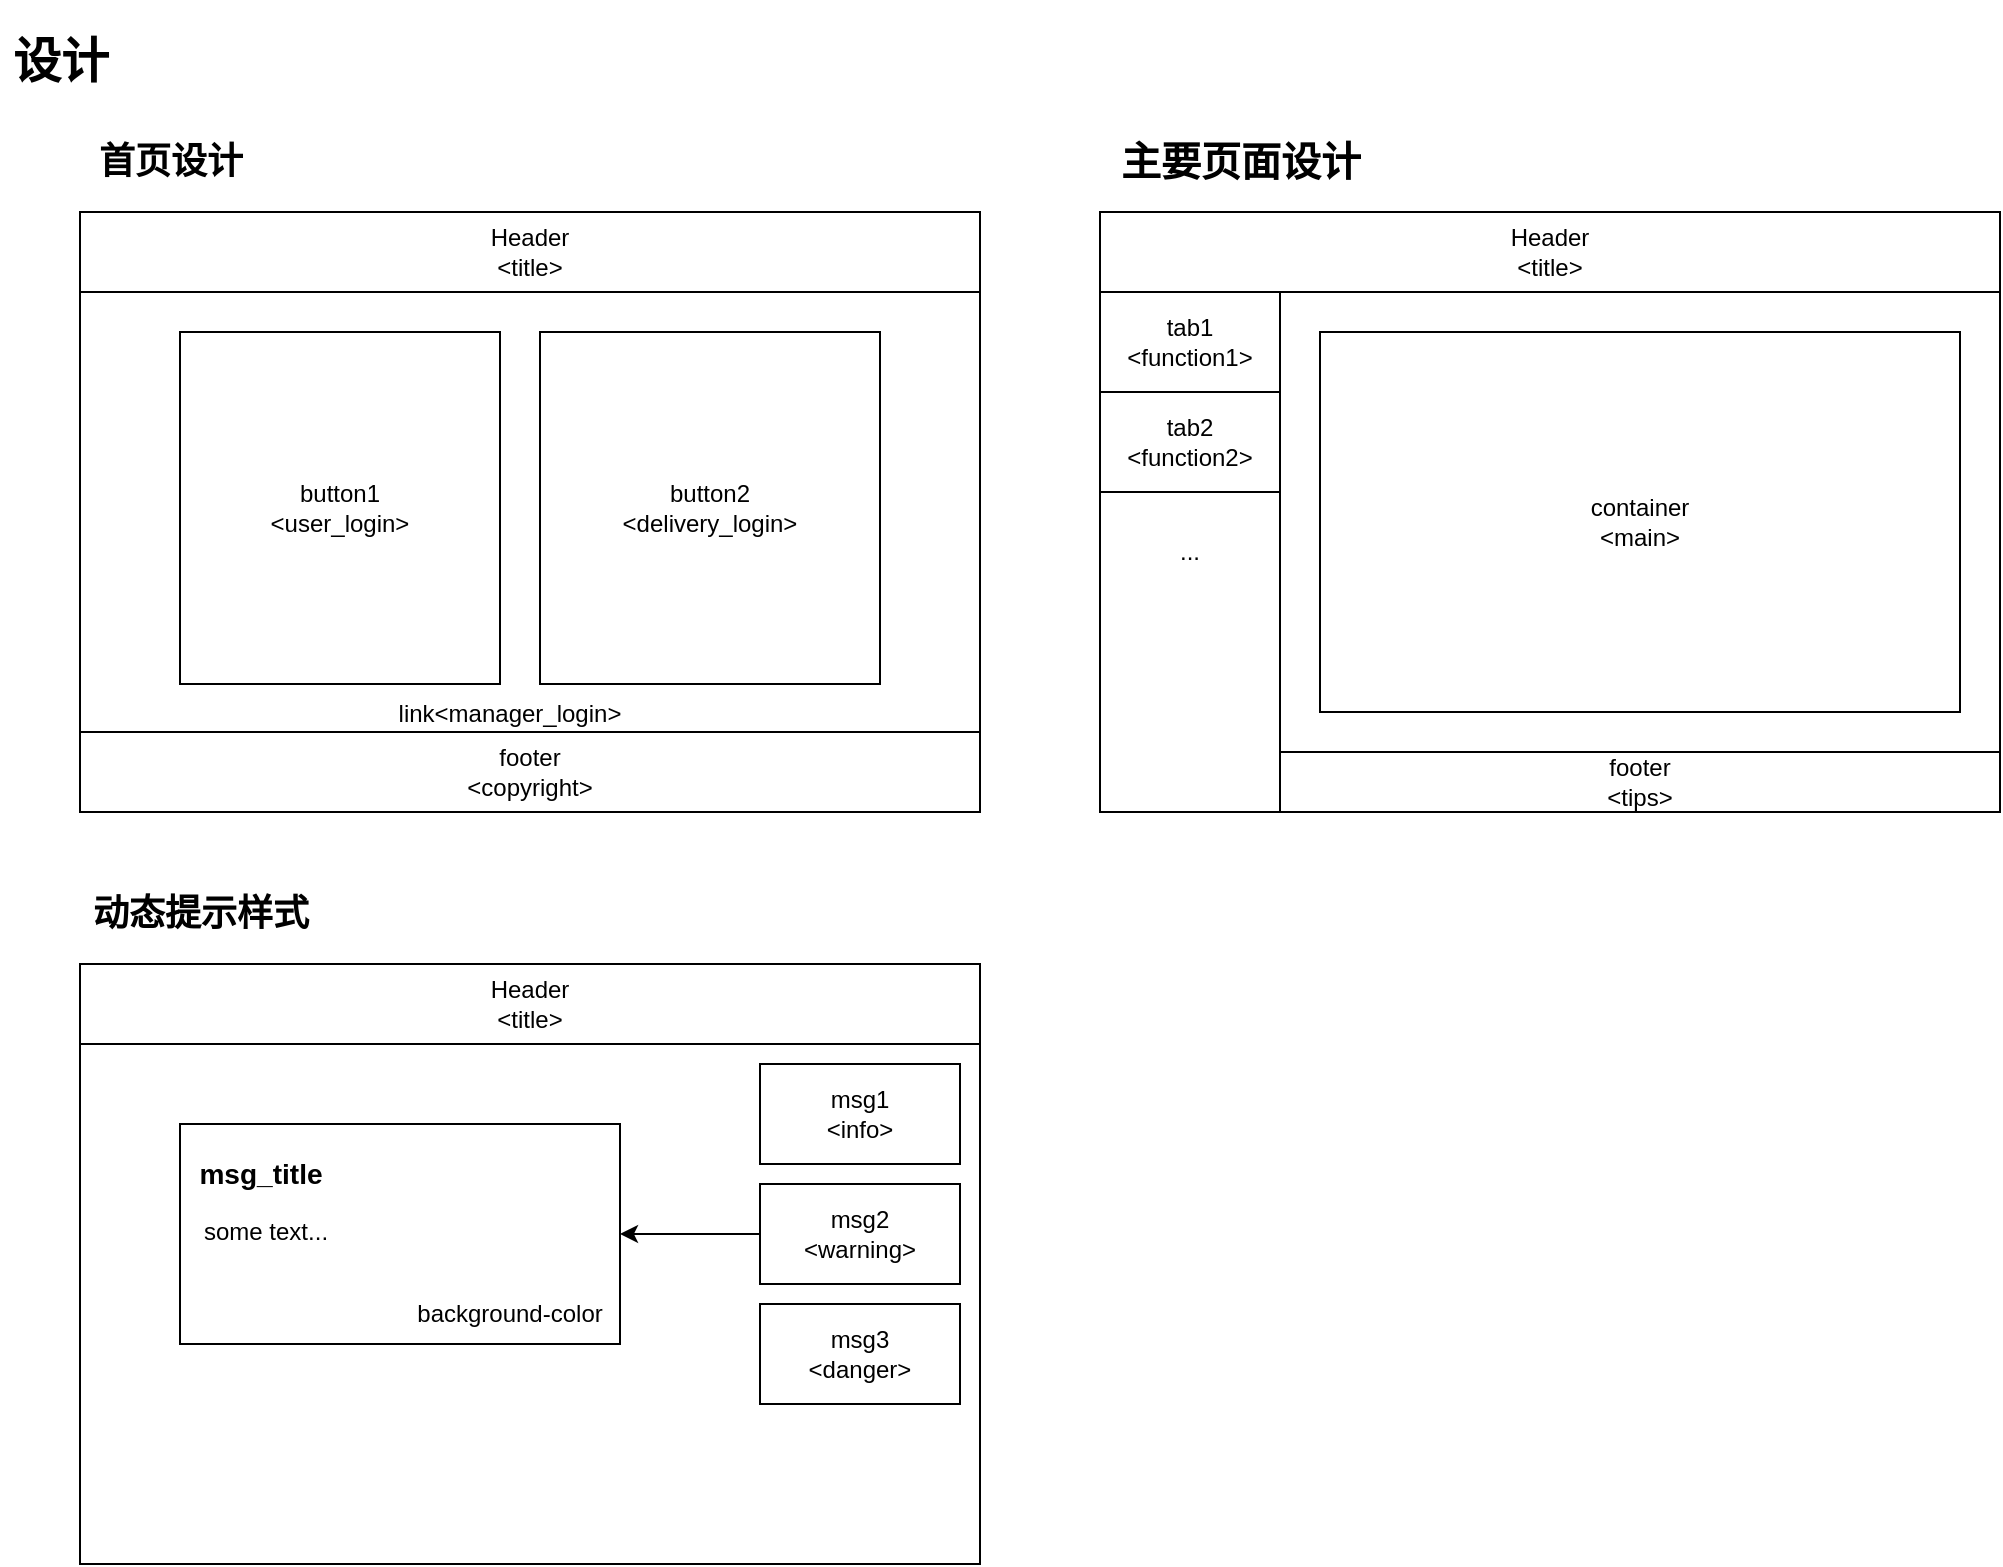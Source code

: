 <mxfile>
    <diagram id="z1dAxJCMQBBYWw2ve44u" name="第 1 页">
        <mxGraphModel dx="690" dy="567" grid="1" gridSize="10" guides="1" tooltips="1" connect="1" arrows="1" fold="1" page="1" pageScale="1" pageWidth="1169" pageHeight="827" math="0" shadow="0">
            <root>
                <mxCell id="0"/>
                <mxCell id="1" parent="0"/>
                <mxCell id="2" value="" style="rounded=0;whiteSpace=wrap;html=1;" parent="1" vertex="1">
                    <mxGeometry x="590" y="114" width="450" height="300" as="geometry"/>
                </mxCell>
                <mxCell id="3" value="Header&lt;br&gt;&amp;lt;title&amp;gt;" style="rounded=0;whiteSpace=wrap;html=1;" parent="1" vertex="1">
                    <mxGeometry x="590" y="114" width="450" height="40" as="geometry"/>
                </mxCell>
                <mxCell id="4" value="..." style="rounded=0;whiteSpace=wrap;html=1;" parent="1" vertex="1">
                    <mxGeometry x="590" y="154" width="90" height="260" as="geometry"/>
                </mxCell>
                <mxCell id="5" value="tab1&lt;br&gt;&amp;lt;function1&amp;gt;" style="rounded=0;whiteSpace=wrap;html=1;" parent="1" vertex="1">
                    <mxGeometry x="590" y="154" width="90" height="50" as="geometry"/>
                </mxCell>
                <mxCell id="6" value="tab2&lt;br&gt;&amp;lt;function2&amp;gt;" style="rounded=0;whiteSpace=wrap;html=1;" parent="1" vertex="1">
                    <mxGeometry x="590" y="204" width="90" height="50" as="geometry"/>
                </mxCell>
                <mxCell id="7" value="footer&lt;br&gt;&amp;lt;tips&amp;gt;" style="rounded=0;whiteSpace=wrap;html=1;" parent="1" vertex="1">
                    <mxGeometry x="680" y="384" width="360" height="30" as="geometry"/>
                </mxCell>
                <mxCell id="8" value="container&lt;br&gt;&amp;lt;main&amp;gt;" style="rounded=0;whiteSpace=wrap;html=1;" parent="1" vertex="1">
                    <mxGeometry x="700" y="174" width="320" height="190" as="geometry"/>
                </mxCell>
                <mxCell id="10" value="" style="rounded=0;whiteSpace=wrap;html=1;" parent="1" vertex="1">
                    <mxGeometry x="80" y="114" width="450" height="300" as="geometry"/>
                </mxCell>
                <mxCell id="12" value="Header&lt;br style=&quot;font-size: 12px;&quot;&gt;&amp;lt;title&amp;gt;" style="rounded=0;whiteSpace=wrap;html=1;fontSize=12;" parent="1" vertex="1">
                    <mxGeometry x="80" y="114" width="450" height="40" as="geometry"/>
                </mxCell>
                <mxCell id="13" value="button1&lt;br&gt;&amp;lt;user_login&amp;gt;" style="rounded=0;whiteSpace=wrap;html=1;fontSize=12;" parent="1" vertex="1">
                    <mxGeometry x="130" y="174" width="160" height="176" as="geometry"/>
                </mxCell>
                <mxCell id="14" value="button2&lt;br&gt;&amp;lt;delivery_login&amp;gt;" style="rounded=0;whiteSpace=wrap;html=1;fontSize=12;" parent="1" vertex="1">
                    <mxGeometry x="310" y="174" width="170" height="176" as="geometry"/>
                </mxCell>
                <mxCell id="16" value="footer&lt;br&gt;&amp;lt;copyright&amp;gt;" style="rounded=0;whiteSpace=wrap;html=1;fontSize=12;" parent="1" vertex="1">
                    <mxGeometry x="80" y="374" width="450" height="40" as="geometry"/>
                </mxCell>
                <mxCell id="19" value="&lt;h2&gt;首页设计&lt;/h2&gt;" style="text;html=1;align=center;verticalAlign=middle;resizable=0;points=[];autosize=1;strokeColor=none;fillColor=none;" parent="1" vertex="1">
                    <mxGeometry x="80" y="64" width="90" height="50" as="geometry"/>
                </mxCell>
                <mxCell id="20" value="&lt;h2&gt;&lt;b&gt;&lt;font style=&quot;font-size: 20px&quot;&gt;主要页面设计&lt;/font&gt;&lt;/b&gt;&lt;/h2&gt;" style="text;html=1;align=center;verticalAlign=middle;resizable=0;points=[];autosize=1;strokeColor=none;fillColor=none;" parent="1" vertex="1">
                    <mxGeometry x="590" y="64" width="140" height="50" as="geometry"/>
                </mxCell>
                <mxCell id="21" value="&lt;h1&gt;设计&lt;/h1&gt;" style="text;html=1;align=center;verticalAlign=middle;resizable=0;points=[];autosize=1;strokeColor=none;fillColor=none;" parent="1" vertex="1">
                    <mxGeometry x="40" y="14" width="60" height="50" as="geometry"/>
                </mxCell>
                <mxCell id="22" value="" style="rounded=0;whiteSpace=wrap;html=1;" parent="1" vertex="1">
                    <mxGeometry x="80" y="490" width="450" height="300" as="geometry"/>
                </mxCell>
                <mxCell id="23" value="&lt;h2&gt;动态提示样式&lt;/h2&gt;" style="text;html=1;align=center;verticalAlign=middle;resizable=0;points=[];autosize=1;strokeColor=none;fillColor=none;" parent="1" vertex="1">
                    <mxGeometry x="80" y="440" width="120" height="50" as="geometry"/>
                </mxCell>
                <mxCell id="24" value="Header&lt;br style=&quot;font-size: 12px;&quot;&gt;&amp;lt;title&amp;gt;" style="rounded=0;whiteSpace=wrap;html=1;fontSize=12;" parent="1" vertex="1">
                    <mxGeometry x="80" y="490" width="450" height="40" as="geometry"/>
                </mxCell>
                <mxCell id="25" value="msg1&lt;br&gt;&amp;lt;info&amp;gt;" style="rounded=0;whiteSpace=wrap;html=1;" parent="1" vertex="1">
                    <mxGeometry x="420" y="540" width="100" height="50" as="geometry"/>
                </mxCell>
                <mxCell id="27" value="msg2&lt;br&gt;&amp;lt;warning&amp;gt;" style="rounded=0;whiteSpace=wrap;html=1;" parent="1" vertex="1">
                    <mxGeometry x="420" y="600" width="100" height="50" as="geometry"/>
                </mxCell>
                <mxCell id="28" value="msg3&lt;br&gt;&amp;lt;danger&amp;gt;" style="rounded=0;whiteSpace=wrap;html=1;" parent="1" vertex="1">
                    <mxGeometry x="420" y="660" width="100" height="50" as="geometry"/>
                </mxCell>
                <mxCell id="30" value="" style="rounded=0;whiteSpace=wrap;html=1;" parent="1" vertex="1">
                    <mxGeometry x="130" y="570" width="220" height="110" as="geometry"/>
                </mxCell>
                <mxCell id="36" value="" style="endArrow=classic;html=1;exitX=0;exitY=0.5;exitDx=0;exitDy=0;entryX=1;entryY=0.5;entryDx=0;entryDy=0;" parent="1" source="27" target="30" edge="1">
                    <mxGeometry width="50" height="50" relative="1" as="geometry">
                        <mxPoint x="360" y="650" as="sourcePoint"/>
                        <mxPoint x="410" y="600" as="targetPoint"/>
                    </mxGeometry>
                </mxCell>
                <mxCell id="39" value="&lt;h3&gt;msg_title&lt;/h3&gt;" style="text;html=1;align=center;verticalAlign=middle;resizable=0;points=[];autosize=1;strokeColor=none;fillColor=none;" parent="1" vertex="1">
                    <mxGeometry x="130" y="570" width="80" height="50" as="geometry"/>
                </mxCell>
                <mxCell id="40" value="some text..." style="text;html=1;strokeColor=none;fillColor=none;align=left;verticalAlign=top;whiteSpace=wrap;rounded=0;horizontal=1;" parent="1" vertex="1">
                    <mxGeometry x="140" y="610" width="200" height="60" as="geometry"/>
                </mxCell>
                <mxCell id="41" value="background-color" style="text;html=1;strokeColor=none;fillColor=none;align=center;verticalAlign=middle;whiteSpace=wrap;rounded=0;" parent="1" vertex="1">
                    <mxGeometry x="240" y="650" width="110" height="30" as="geometry"/>
                </mxCell>
                <mxCell id="42" value="link&amp;lt;manager_login&amp;gt;&lt;br&gt;" style="text;html=1;strokeColor=none;fillColor=none;align=center;verticalAlign=middle;whiteSpace=wrap;rounded=0;" vertex="1" parent="1">
                    <mxGeometry x="265" y="350" width="60" height="30" as="geometry"/>
                </mxCell>
            </root>
        </mxGraphModel>
    </diagram>
</mxfile>